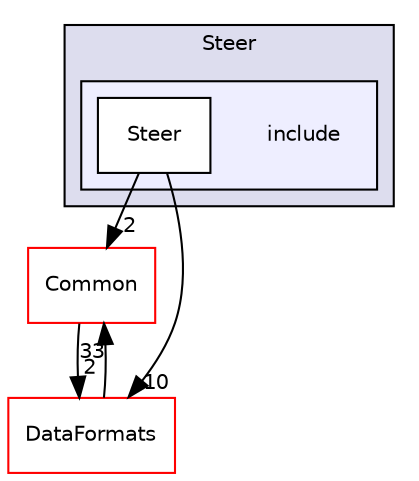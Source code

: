 digraph "/home/travis/build/AliceO2Group/AliceO2/Steer/include" {
  bgcolor=transparent;
  compound=true
  node [ fontsize="10", fontname="Helvetica"];
  edge [ labelfontsize="10", labelfontname="Helvetica"];
  subgraph clusterdir_40b4a122691869ee86baf7f2711ed718 {
    graph [ bgcolor="#ddddee", pencolor="black", label="Steer" fontname="Helvetica", fontsize="10", URL="dir_40b4a122691869ee86baf7f2711ed718.html"]
  subgraph clusterdir_a1435872ec32250c24e4b9798bc29a35 {
    graph [ bgcolor="#eeeeff", pencolor="black", label="" URL="dir_a1435872ec32250c24e4b9798bc29a35.html"];
    dir_a1435872ec32250c24e4b9798bc29a35 [shape=plaintext label="include"];
    dir_be98980dc6c8c736476413a948821f88 [shape=box label="Steer" color="black" fillcolor="white" style="filled" URL="dir_be98980dc6c8c736476413a948821f88.html"];
  }
  }
  dir_4ab6b4cc6a7edbff49100e9123df213f [shape=box label="Common" color="red" URL="dir_4ab6b4cc6a7edbff49100e9123df213f.html"];
  dir_2171f7ec022c5423887b07c69b2f5b48 [shape=box label="DataFormats" color="red" URL="dir_2171f7ec022c5423887b07c69b2f5b48.html"];
  dir_4ab6b4cc6a7edbff49100e9123df213f->dir_2171f7ec022c5423887b07c69b2f5b48 [headlabel="2", labeldistance=1.5 headhref="dir_000027_000076.html"];
  dir_be98980dc6c8c736476413a948821f88->dir_4ab6b4cc6a7edbff49100e9123df213f [headlabel="2", labeldistance=1.5 headhref="dir_000713_000027.html"];
  dir_be98980dc6c8c736476413a948821f88->dir_2171f7ec022c5423887b07c69b2f5b48 [headlabel="10", labeldistance=1.5 headhref="dir_000713_000076.html"];
  dir_2171f7ec022c5423887b07c69b2f5b48->dir_4ab6b4cc6a7edbff49100e9123df213f [headlabel="33", labeldistance=1.5 headhref="dir_000076_000027.html"];
}

